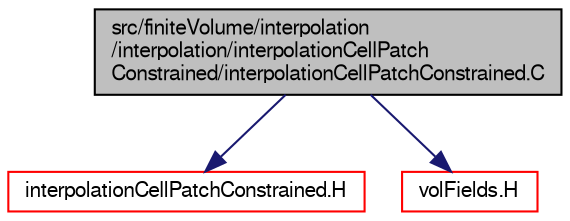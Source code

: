 digraph "src/finiteVolume/interpolation/interpolation/interpolationCellPatchConstrained/interpolationCellPatchConstrained.C"
{
  bgcolor="transparent";
  edge [fontname="FreeSans",fontsize="10",labelfontname="FreeSans",labelfontsize="10"];
  node [fontname="FreeSans",fontsize="10",shape=record];
  Node0 [label="src/finiteVolume/interpolation\l/interpolation/interpolationCellPatch\lConstrained/interpolationCellPatchConstrained.C",height=0.2,width=0.4,color="black", fillcolor="grey75", style="filled", fontcolor="black"];
  Node0 -> Node1 [color="midnightblue",fontsize="10",style="solid",fontname="FreeSans"];
  Node1 [label="interpolationCellPatchConstrained.H",height=0.2,width=0.4,color="red",URL="$a03785.html"];
  Node0 -> Node300 [color="midnightblue",fontsize="10",style="solid",fontname="FreeSans"];
  Node300 [label="volFields.H",height=0.2,width=0.4,color="red",URL="$a02750.html"];
}
